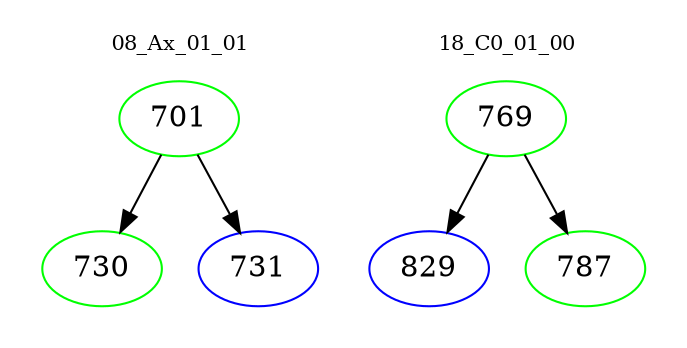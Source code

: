 digraph{
subgraph cluster_0 {
color = white
label = "08_Ax_01_01";
fontsize=10;
T0_701 [label="701", color="green"]
T0_701 -> T0_730 [color="black"]
T0_730 [label="730", color="green"]
T0_701 -> T0_731 [color="black"]
T0_731 [label="731", color="blue"]
}
subgraph cluster_1 {
color = white
label = "18_C0_01_00";
fontsize=10;
T1_769 [label="769", color="green"]
T1_769 -> T1_829 [color="black"]
T1_829 [label="829", color="blue"]
T1_769 -> T1_787 [color="black"]
T1_787 [label="787", color="green"]
}
}
